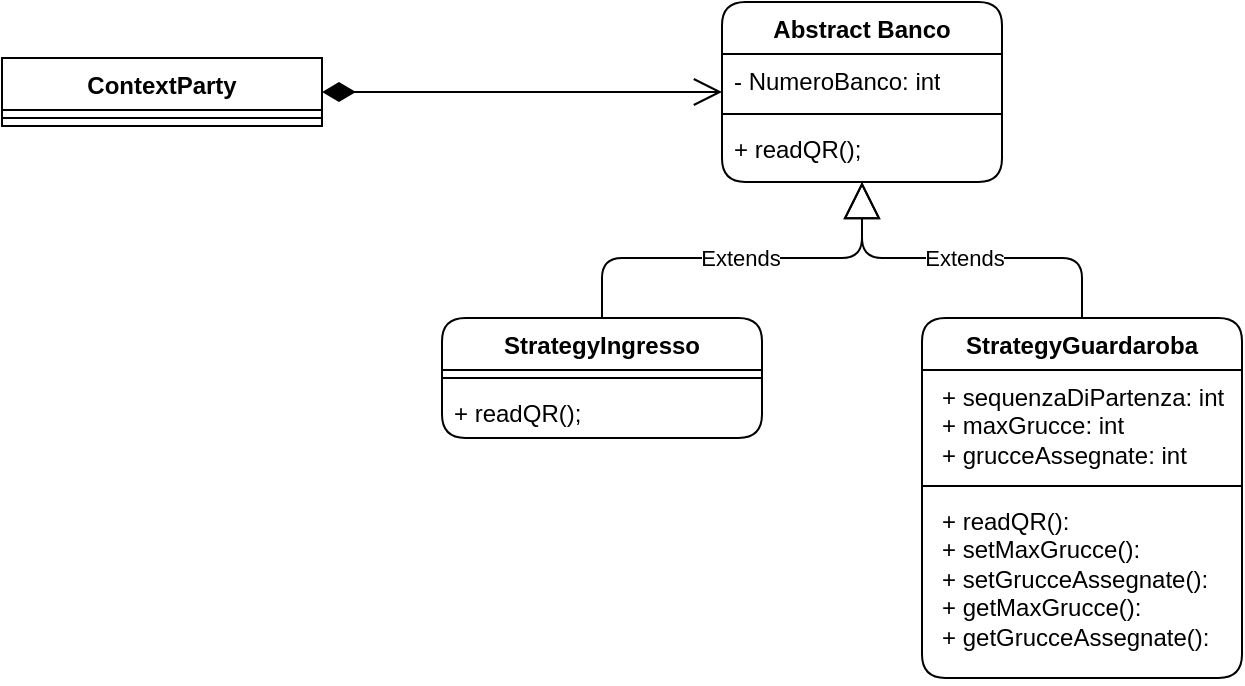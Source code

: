 <mxfile version="25.0.2">
  <diagram id="C5RBs43oDa-KdzZeNtuy" name="Page-1">
    <mxGraphModel dx="712" dy="870" grid="1" gridSize="10" guides="1" tooltips="1" connect="1" arrows="1" fold="1" page="1" pageScale="1" pageWidth="827" pageHeight="1169" math="0" shadow="0">
      <root>
        <mxCell id="WIyWlLk6GJQsqaUBKTNV-0" />
        <mxCell id="WIyWlLk6GJQsqaUBKTNV-1" parent="WIyWlLk6GJQsqaUBKTNV-0" />
        <mxCell id="szCZyyo8Q_jm1J3oDobi-0" value="ContextParty" style="swimlane;fontStyle=1;align=center;verticalAlign=top;childLayout=stackLayout;horizontal=1;startSize=26;horizontalStack=0;resizeParent=1;resizeParentMax=0;resizeLast=0;collapsible=1;marginBottom=0;whiteSpace=wrap;html=1;" parent="WIyWlLk6GJQsqaUBKTNV-1" vertex="1">
          <mxGeometry x="80" y="80" width="160" height="34" as="geometry" />
        </mxCell>
        <mxCell id="szCZyyo8Q_jm1J3oDobi-2" value="" style="line;strokeWidth=1;fillColor=none;align=left;verticalAlign=middle;spacingTop=-1;spacingLeft=3;spacingRight=3;rotatable=0;labelPosition=right;points=[];portConstraint=eastwest;strokeColor=inherit;" parent="szCZyyo8Q_jm1J3oDobi-0" vertex="1">
          <mxGeometry y="26" width="160" height="8" as="geometry" />
        </mxCell>
        <mxCell id="szCZyyo8Q_jm1J3oDobi-4" value="StrategyIngresso" style="swimlane;fontStyle=1;align=center;verticalAlign=top;childLayout=stackLayout;horizontal=1;startSize=26;horizontalStack=0;resizeParent=1;resizeParentMax=0;resizeLast=0;collapsible=1;marginBottom=0;whiteSpace=wrap;html=1;rounded=1;" parent="WIyWlLk6GJQsqaUBKTNV-1" vertex="1">
          <mxGeometry x="300" y="210" width="160" height="60" as="geometry" />
        </mxCell>
        <mxCell id="szCZyyo8Q_jm1J3oDobi-5" value="" style="line;strokeWidth=1;fillColor=none;align=left;verticalAlign=middle;spacingTop=-1;spacingLeft=3;spacingRight=3;rotatable=0;labelPosition=right;points=[];portConstraint=eastwest;strokeColor=inherit;rounded=1;" parent="szCZyyo8Q_jm1J3oDobi-4" vertex="1">
          <mxGeometry y="26" width="160" height="8" as="geometry" />
        </mxCell>
        <mxCell id="szCZyyo8Q_jm1J3oDobi-6" value="+ readQR();" style="text;strokeColor=none;fillColor=none;align=left;verticalAlign=top;spacingLeft=4;spacingRight=4;overflow=hidden;rotatable=0;points=[[0,0.5],[1,0.5]];portConstraint=eastwest;whiteSpace=wrap;html=1;" parent="szCZyyo8Q_jm1J3oDobi-4" vertex="1">
          <mxGeometry y="34" width="160" height="26" as="geometry" />
        </mxCell>
        <mxCell id="szCZyyo8Q_jm1J3oDobi-7" value="StrategyGuardaroba" style="swimlane;fontStyle=1;align=center;verticalAlign=top;childLayout=stackLayout;horizontal=1;startSize=26;horizontalStack=0;resizeParent=1;resizeParentMax=0;resizeLast=0;collapsible=1;marginBottom=0;whiteSpace=wrap;html=1;rounded=1;" parent="WIyWlLk6GJQsqaUBKTNV-1" vertex="1">
          <mxGeometry x="540" y="210" width="160" height="180" as="geometry" />
        </mxCell>
        <mxCell id="szCZyyo8Q_jm1J3oDobi-8" value="&lt;div&gt;&lt;p style=&quot;margin: 0px 0px 0px 4px;&quot;&gt;+ sequenzaDiPartenza: int&lt;/p&gt;&lt;p style=&quot;margin: 0px 0px 0px 4px;&quot;&gt;+ maxGrucce: int&lt;/p&gt;&lt;p style=&quot;margin: 0px 0px 0px 4px;&quot;&gt;+ grucceAssegnate: int&lt;/p&gt;&lt;/div&gt;" style="text;strokeColor=none;fillColor=none;align=left;verticalAlign=top;spacingLeft=4;spacingRight=4;overflow=hidden;rotatable=0;points=[[0,0.5],[1,0.5]];portConstraint=eastwest;whiteSpace=wrap;html=1;" parent="szCZyyo8Q_jm1J3oDobi-7" vertex="1">
          <mxGeometry y="26" width="160" height="54" as="geometry" />
        </mxCell>
        <mxCell id="szCZyyo8Q_jm1J3oDobi-9" value="" style="line;strokeWidth=1;fillColor=none;align=left;verticalAlign=middle;spacingTop=-1;spacingLeft=3;spacingRight=3;rotatable=0;labelPosition=right;points=[];portConstraint=eastwest;strokeColor=inherit;rounded=1;" parent="szCZyyo8Q_jm1J3oDobi-7" vertex="1">
          <mxGeometry y="80" width="160" height="8" as="geometry" />
        </mxCell>
        <mxCell id="szCZyyo8Q_jm1J3oDobi-10" value="&lt;p style=&quot;margin: 0px 0px 0px 4px;&quot;&gt;+ readQR():&lt;/p&gt;&lt;p style=&quot;margin: 0px 0px 0px 4px;&quot;&gt;+ setMaxGrucce():&lt;/p&gt;&lt;p style=&quot;margin: 0px 0px 0px 4px;&quot;&gt;+ setGrucceAssegnate():&lt;/p&gt;&lt;p style=&quot;margin: 0px 0px 0px 4px;&quot;&gt;+ getMaxGrucce():&lt;/p&gt;&lt;p style=&quot;margin: 0px 0px 0px 4px;&quot;&gt;+ getGrucceAssegnate():&lt;/p&gt;" style="text;strokeColor=none;fillColor=none;align=left;verticalAlign=top;spacingLeft=4;spacingRight=4;overflow=hidden;rotatable=0;points=[[0,0.5],[1,0.5]];portConstraint=eastwest;whiteSpace=wrap;html=1;" parent="szCZyyo8Q_jm1J3oDobi-7" vertex="1">
          <mxGeometry y="88" width="160" height="92" as="geometry" />
        </mxCell>
        <mxCell id="szCZyyo8Q_jm1J3oDobi-11" value="Extends" style="endArrow=block;endSize=16;endFill=0;html=1;rounded=1;" parent="WIyWlLk6GJQsqaUBKTNV-1" source="szCZyyo8Q_jm1J3oDobi-4" target="szCZyyo8Q_jm1J3oDobi-13" edge="1">
          <mxGeometry width="160" relative="1" as="geometry">
            <mxPoint x="420" y="360" as="sourcePoint" />
            <mxPoint x="510" y="118" as="targetPoint" />
            <Array as="points">
              <mxPoint x="380" y="180" />
              <mxPoint x="510" y="180" />
            </Array>
          </mxGeometry>
        </mxCell>
        <mxCell id="szCZyyo8Q_jm1J3oDobi-12" value="Extends" style="endArrow=block;endSize=16;endFill=0;html=1;rounded=1;" parent="WIyWlLk6GJQsqaUBKTNV-1" source="szCZyyo8Q_jm1J3oDobi-7" target="szCZyyo8Q_jm1J3oDobi-13" edge="1">
          <mxGeometry width="160" relative="1" as="geometry">
            <mxPoint x="390" y="220" as="sourcePoint" />
            <mxPoint x="510" y="118" as="targetPoint" />
            <Array as="points">
              <mxPoint x="620" y="180" />
              <mxPoint x="510" y="180" />
            </Array>
          </mxGeometry>
        </mxCell>
        <mxCell id="szCZyyo8Q_jm1J3oDobi-13" value="Abstract Banco" style="swimlane;fontStyle=1;align=center;verticalAlign=top;childLayout=stackLayout;horizontal=1;startSize=26;horizontalStack=0;resizeParent=1;resizeParentMax=0;resizeLast=0;collapsible=1;marginBottom=0;whiteSpace=wrap;html=1;rounded=1;" parent="WIyWlLk6GJQsqaUBKTNV-1" vertex="1">
          <mxGeometry x="440" y="52" width="140" height="90" as="geometry" />
        </mxCell>
        <mxCell id="szCZyyo8Q_jm1J3oDobi-14" value="&lt;div&gt;- NumeroBanco: int&lt;/div&gt;" style="text;strokeColor=none;fillColor=none;align=left;verticalAlign=top;spacingLeft=4;spacingRight=4;overflow=hidden;rotatable=0;points=[[0,0.5],[1,0.5]];portConstraint=eastwest;whiteSpace=wrap;html=1;" parent="szCZyyo8Q_jm1J3oDobi-13" vertex="1">
          <mxGeometry y="26" width="140" height="26" as="geometry" />
        </mxCell>
        <mxCell id="szCZyyo8Q_jm1J3oDobi-15" value="" style="line;strokeWidth=1;fillColor=none;align=left;verticalAlign=middle;spacingTop=-1;spacingLeft=3;spacingRight=3;rotatable=0;labelPosition=right;points=[];portConstraint=eastwest;strokeColor=inherit;rounded=1;" parent="szCZyyo8Q_jm1J3oDobi-13" vertex="1">
          <mxGeometry y="52" width="140" height="8" as="geometry" />
        </mxCell>
        <mxCell id="szCZyyo8Q_jm1J3oDobi-16" value="&lt;div&gt;+ readQR();&lt;/div&gt;" style="text;strokeColor=none;fillColor=none;align=left;verticalAlign=top;spacingLeft=4;spacingRight=4;overflow=hidden;rotatable=0;points=[[0,0.5],[1,0.5]];portConstraint=eastwest;whiteSpace=wrap;html=1;" parent="szCZyyo8Q_jm1J3oDobi-13" vertex="1">
          <mxGeometry y="60" width="140" height="30" as="geometry" />
        </mxCell>
        <mxCell id="szCZyyo8Q_jm1J3oDobi-19" value="" style="endArrow=open;html=1;endSize=12;startArrow=diamondThin;startSize=14;startFill=1;edgeStyle=orthogonalEdgeStyle;align=left;verticalAlign=bottom;rounded=0;fontSize=12;curved=1;" parent="WIyWlLk6GJQsqaUBKTNV-1" source="szCZyyo8Q_jm1J3oDobi-0" target="szCZyyo8Q_jm1J3oDobi-13" edge="1">
          <mxGeometry x="-1" y="3" relative="1" as="geometry">
            <mxPoint x="330" y="240" as="sourcePoint" />
            <mxPoint x="490" y="240" as="targetPoint" />
          </mxGeometry>
        </mxCell>
      </root>
    </mxGraphModel>
  </diagram>
</mxfile>
